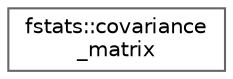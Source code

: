 digraph "Graphical Class Hierarchy"
{
 // LATEX_PDF_SIZE
  bgcolor="transparent";
  edge [fontname=Helvetica,fontsize=10,labelfontname=Helvetica,labelfontsize=10];
  node [fontname=Helvetica,fontsize=10,shape=box,height=0.2,width=0.4];
  rankdir="LR";
  Node0 [label="fstats::covariance\l_matrix",height=0.2,width=0.4,color="grey40", fillcolor="white", style="filled",URL="$interfacefstats_1_1covariance__matrix.html",tooltip="Computes the covariance matrix C where  where  is computed by coefficient_matrix."];
}
